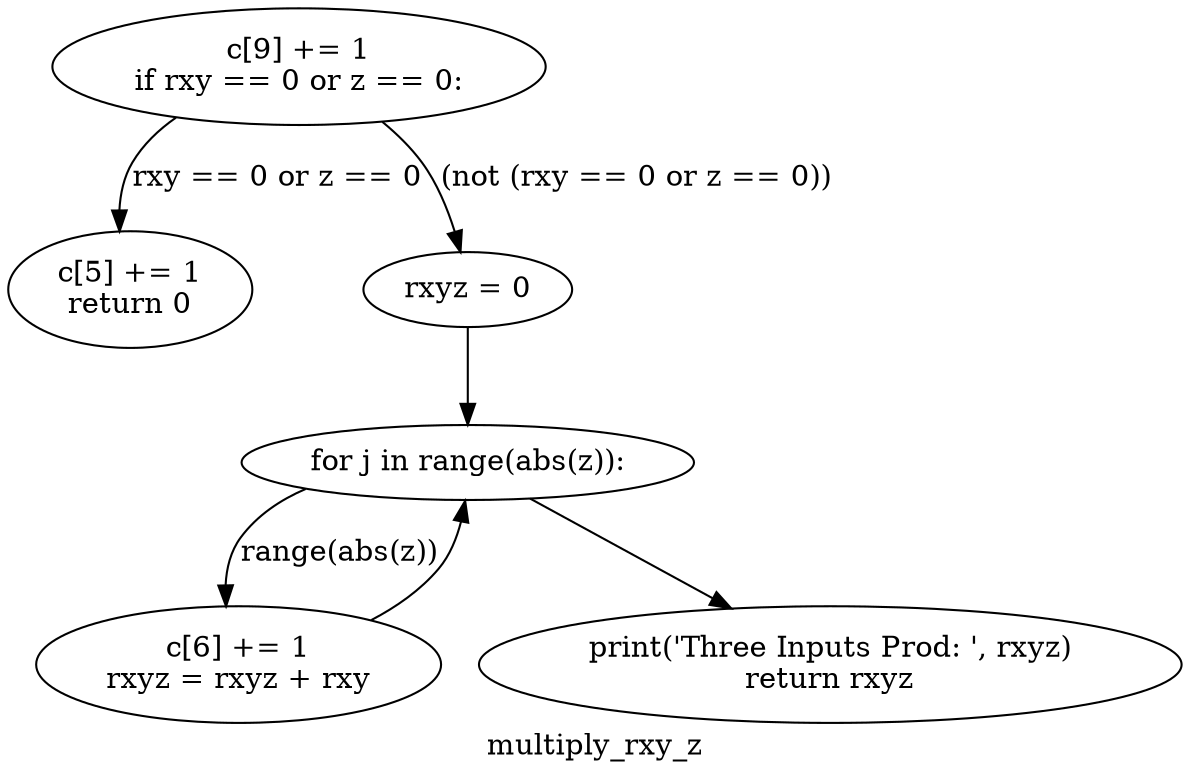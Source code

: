 digraph clustermultiply_rxy_z {
	graph [bb="0,0,465.62,367.83",
		label=multiply_rxy_z,
		lheight=0.22,
		lp="232.81,11.875",
		lwidth=1.16
	];
	node [label="\N"];
	1	[height=0.77585,
		label="c[9] += 1
if rxy == 0 or z == 0:
",
		pos="112.97,339.9",
		width=2.6566];
	2	[height=0.77585,
		label="c[5] += 1
return 0
",
		pos="48.967,232.29",
		width=1.3602];
	1 -> 2	[label="rxy == 0 or z == 0",
		lp="102.47,286.1",
		pos="e,44.275,260.59 67.817,314.88 60.654,309.02 54.217,302.06 49.967,293.97 46.452,287.28 44.828,279.58 44.311,271.96"];
	3	[height=0.5,
		label="rxyz = 0
",
		pos="176.97,232.29",
		width=1.1551];
	1 -> 3	[label="(not (rxy == 0 or z == 0))",
		lp="236.34,286.1",
		pos="e,172.71,250.6 140.64,312.8 145.87,306.95 150.95,300.53 154.97,293.97 161.07,284.01 165.85,272.09 169.38,261.47"];
	5	[height=0.5,
		label="for j in range(abs(z)):
",
		pos="176.97,149.36",
		width=2.458];
	3 -> 5	[pos="e,176.97,167.78 176.97,214.13 176.97,204 176.97,190.93 176.97,179.25"];
	6	[height=0.77585,
		label="c[6] += 1
rxyz = rxyz + rxy
",
		pos="87.967,51.681",
		width=2.2294];
	5 -> 6	[label="range(abs(z))",
		lp="122.72,105.49",
		pos="e,80.084,79.751 114.8,136.17 103.26,131.03 92.602,123.73 85.467,113.36 81.009,106.88 79.361,99.03 79.264,91.153"];
	7	[height=0.77585,
		label="print('Three Inputs Prod: ', rxyz)
return rxyz
",
		pos="325.97,51.681",
		width=3.8793];
	5 -> 7	[pos="e,285.44,78.703 202.92,131.7 223.02,118.79 251.46,100.53 275.93,84.81"];
	6 -> 5	[pos="e,175.44,130.94 136.32,74.217 146.29,80.536 155.89,88.308 162.97,97.611 167.87,104.06 171.06,112.14 173.13,119.93"];
}
